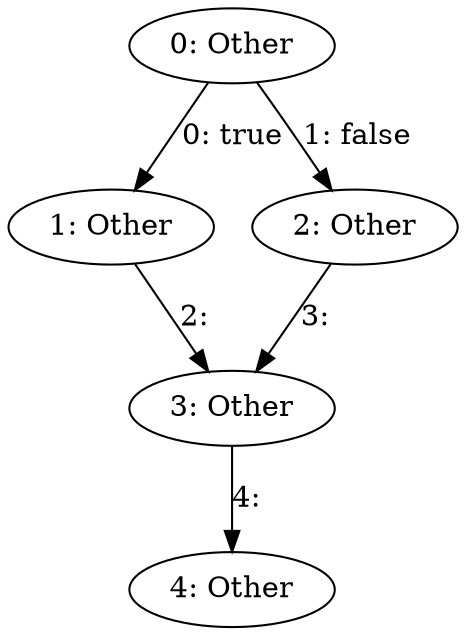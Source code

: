 digraph {
    0 [ label = "0: Other" ]
    1 [ label = "1: Other" ]
    2 [ label = "2: Other" ]
    3 [ label = "3: Other" ]
    4 [ label = "4: Other" ]
    0 -> 1 [ label = "0: true" ]
    0 -> 2 [ label = "1: false" ]
    1 -> 3 [ label = "2: " ]
    2 -> 3 [ label = "3: " ]
    3 -> 4 [ label = "4: " ]
}
